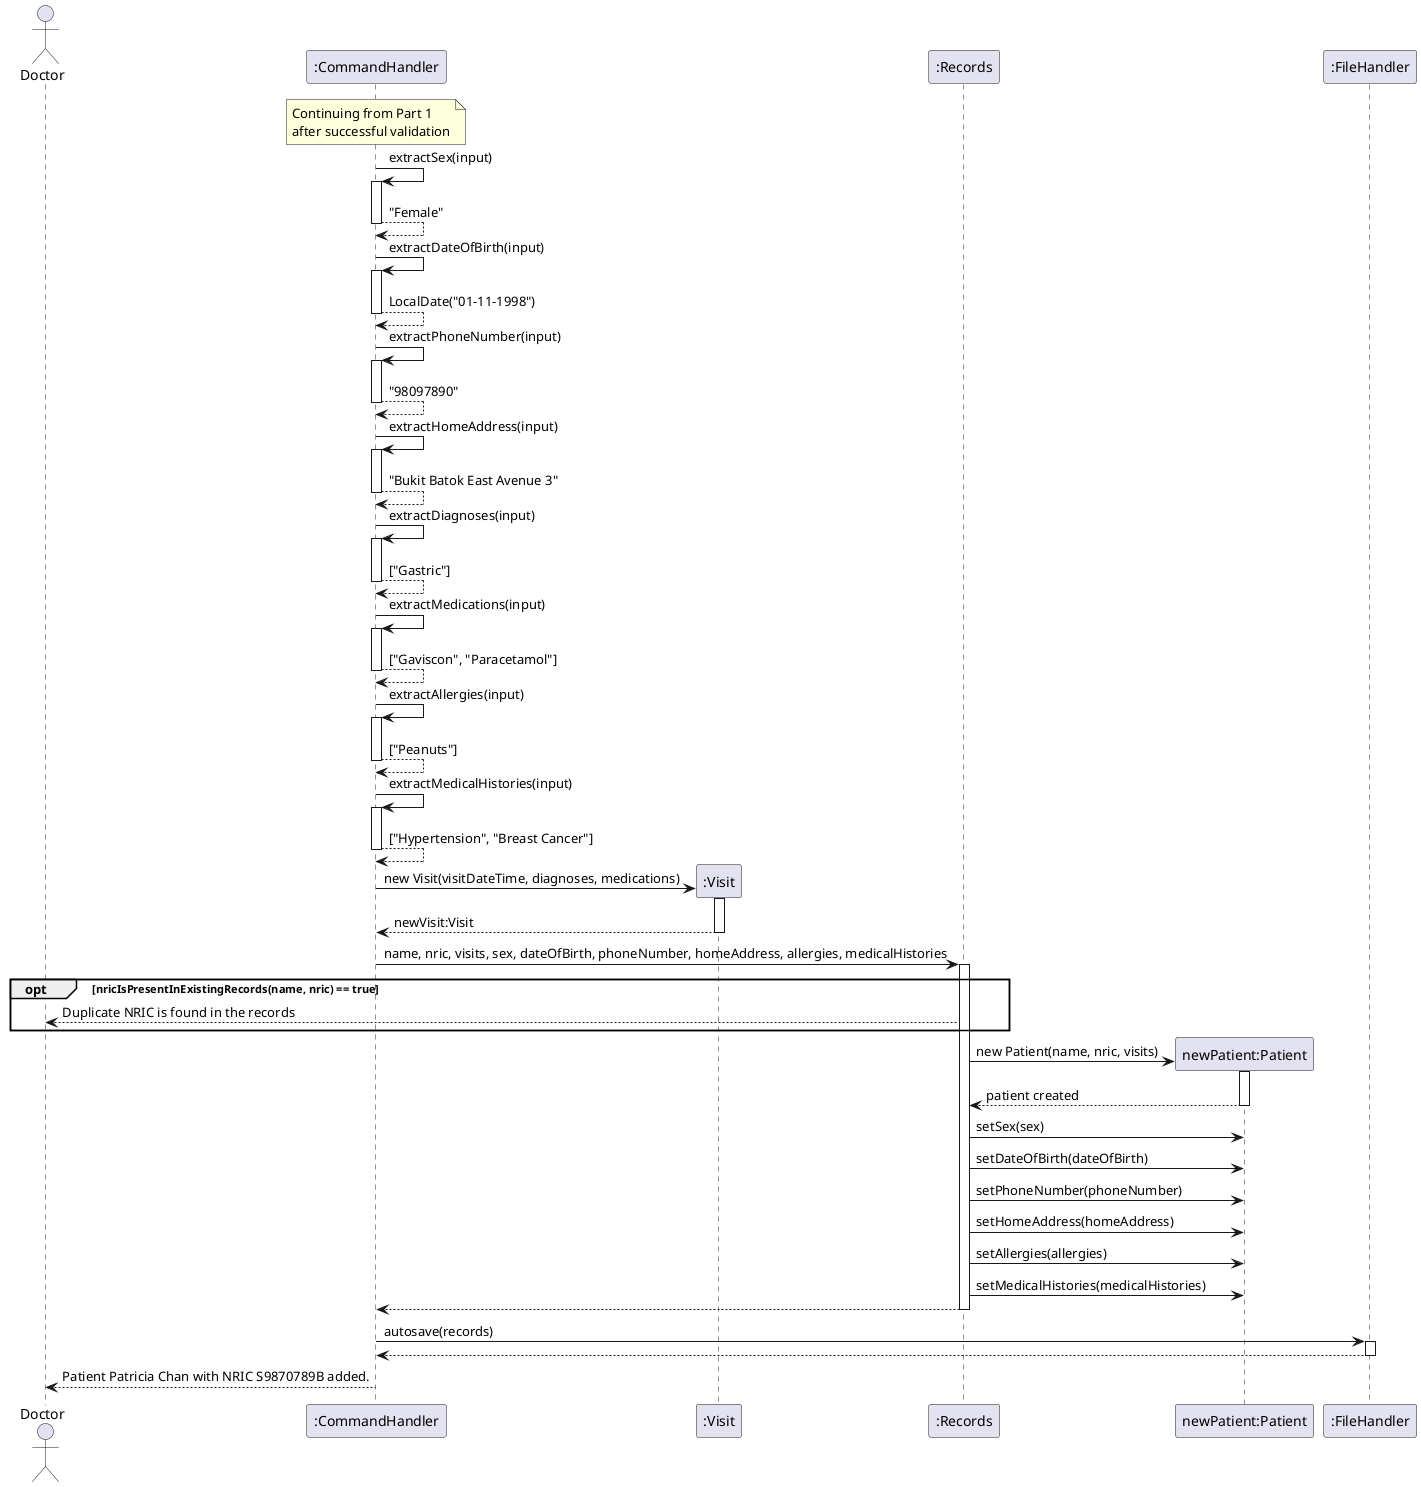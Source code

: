 @startuml
'https://plantuml.com/sequence-diagram

actor Doctor
participant ":CommandHandler"

note over ":CommandHandler": Continuing from Part 1\nafter successful validation

":CommandHandler" -> ":CommandHandler" ++: extractSex(input)
return "Female"

":CommandHandler" -> ":CommandHandler" ++: extractDateOfBirth(input)
return LocalDate("01-11-1998")

":CommandHandler" -> ":CommandHandler" ++: extractPhoneNumber(input)
return "98097890"

":CommandHandler" -> ":CommandHandler" ++: extractHomeAddress(input)
return "Bukit Batok East Avenue 3"

":CommandHandler" -> ":CommandHandler" ++: extractDiagnoses(input)
return ["Gastric"]

":CommandHandler" -> ":CommandHandler" ++: extractMedications(input)
return ["Gaviscon", "Paracetamol"]

":CommandHandler" -> ":CommandHandler" ++: extractAllergies(input)
return ["Peanuts"]

":CommandHandler" -> ":CommandHandler" ++: extractMedicalHistories(input)
return ["Hypertension", "Breast Cancer"]

create ":Visit"
":CommandHandler" -> ":Visit"**: new Visit(visitDateTime, diagnoses, medications)
activate ":Visit"
":CommandHandler" <-- ":Visit": newVisit:Visit
deactivate ":Visit"

":CommandHandler" -> ":Records" ++: name, nric, visits, sex, dateOfBirth, phoneNumber, homeAddress, allergies, medicalHistories

opt nricIsPresentInExistingRecords(name, nric) == true
    Doctor <-- ":Records" : Duplicate NRIC is found in the records
    end

create "newPatient:Patient"
":Records" -> "newPatient:Patient" ++: new Patient(name, nric, visits)
":Records" <-- "newPatient:Patient": patient created
deactivate "newPatient:Patient"
":Records" -> "newPatient:Patient": setSex(sex)
":Records" -> "newPatient:Patient": setDateOfBirth(dateOfBirth)
":Records" -> "newPatient:Patient": setPhoneNumber(phoneNumber)
":Records" -> "newPatient:Patient": setHomeAddress(homeAddress)
":Records" -> "newPatient:Patient": setAllergies(allergies)
":Records" -> "newPatient:Patient": setMedicalHistories(medicalHistories)
return

":CommandHandler" -> ":FileHandler" ++: autosave(records)
return

Doctor <-- ":CommandHandler": Patient Patricia Chan with NRIC S9870789B added.

@enduml